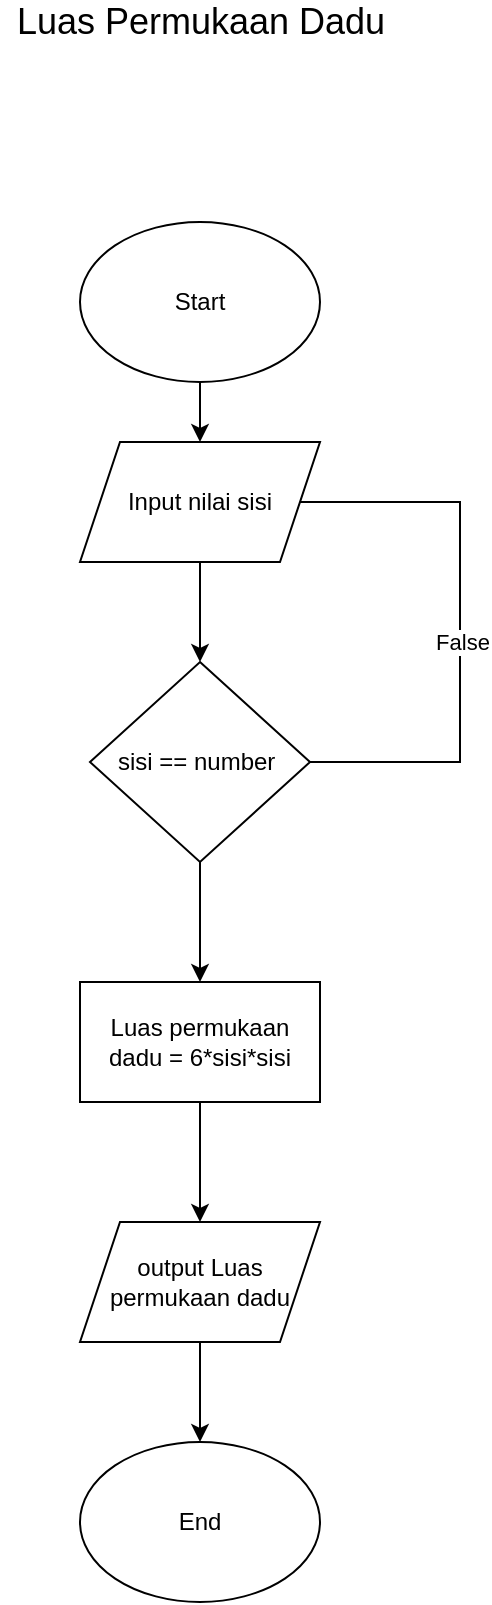 <mxfile version="16.2.6" type="device"><diagram id="TjwPGp6lcR9jb2z5CCGF" name="Page-1"><mxGraphModel dx="1209" dy="680" grid="1" gridSize="10" guides="1" tooltips="1" connect="1" arrows="1" fold="1" page="1" pageScale="1" pageWidth="850" pageHeight="1100" math="0" shadow="0"><root><mxCell id="0"/><mxCell id="1" parent="0"/><mxCell id="jcHp69MfwMfG5c_wW1ZX-3" value="" style="edgeStyle=orthogonalEdgeStyle;rounded=0;orthogonalLoop=1;jettySize=auto;html=1;" parent="1" source="jcHp69MfwMfG5c_wW1ZX-1" target="jcHp69MfwMfG5c_wW1ZX-2" edge="1"><mxGeometry relative="1" as="geometry"/></mxCell><mxCell id="jcHp69MfwMfG5c_wW1ZX-1" value="Start" style="ellipse;whiteSpace=wrap;html=1;" parent="1" vertex="1"><mxGeometry x="340" y="210" width="120" height="80" as="geometry"/></mxCell><mxCell id="jcHp69MfwMfG5c_wW1ZX-5" value="" style="edgeStyle=orthogonalEdgeStyle;rounded=0;orthogonalLoop=1;jettySize=auto;html=1;" parent="1" source="jcHp69MfwMfG5c_wW1ZX-2" target="jcHp69MfwMfG5c_wW1ZX-4" edge="1"><mxGeometry relative="1" as="geometry"/></mxCell><mxCell id="jcHp69MfwMfG5c_wW1ZX-2" value="Input nilai sisi" style="shape=parallelogram;perimeter=parallelogramPerimeter;whiteSpace=wrap;html=1;fixedSize=1;" parent="1" vertex="1"><mxGeometry x="340" y="320" width="120" height="60" as="geometry"/></mxCell><mxCell id="jcHp69MfwMfG5c_wW1ZX-11" value="" style="edgeStyle=orthogonalEdgeStyle;rounded=0;orthogonalLoop=1;jettySize=auto;html=1;" parent="1" source="jcHp69MfwMfG5c_wW1ZX-4" target="jcHp69MfwMfG5c_wW1ZX-10" edge="1"><mxGeometry relative="1" as="geometry"/></mxCell><mxCell id="jcHp69MfwMfG5c_wW1ZX-4" value="sisi == number&amp;nbsp;" style="rhombus;whiteSpace=wrap;html=1;" parent="1" vertex="1"><mxGeometry x="345" y="430" width="110" height="100" as="geometry"/></mxCell><mxCell id="jcHp69MfwMfG5c_wW1ZX-8" value="" style="endArrow=none;html=1;rounded=0;exitX=1;exitY=0.5;exitDx=0;exitDy=0;" parent="1" source="jcHp69MfwMfG5c_wW1ZX-4" target="jcHp69MfwMfG5c_wW1ZX-2" edge="1"><mxGeometry width="50" height="50" relative="1" as="geometry"><mxPoint x="470" y="480" as="sourcePoint"/><mxPoint x="490" y="430" as="targetPoint"/><Array as="points"><mxPoint x="530" y="480"/><mxPoint x="530" y="420"/><mxPoint x="530" y="350"/></Array></mxGeometry></mxCell><mxCell id="jcHp69MfwMfG5c_wW1ZX-9" value="False" style="edgeLabel;html=1;align=center;verticalAlign=middle;resizable=0;points=[];" parent="jcHp69MfwMfG5c_wW1ZX-8" vertex="1" connectable="0"><mxGeometry x="0.15" y="-1" relative="1" as="geometry"><mxPoint y="29" as="offset"/></mxGeometry></mxCell><mxCell id="jcHp69MfwMfG5c_wW1ZX-13" value="" style="edgeStyle=orthogonalEdgeStyle;rounded=0;orthogonalLoop=1;jettySize=auto;html=1;" parent="1" source="jcHp69MfwMfG5c_wW1ZX-10" target="jcHp69MfwMfG5c_wW1ZX-12" edge="1"><mxGeometry relative="1" as="geometry"/></mxCell><mxCell id="jcHp69MfwMfG5c_wW1ZX-10" value="Luas permukaan dadu = 6*sisi*sisi" style="rounded=0;whiteSpace=wrap;html=1;" parent="1" vertex="1"><mxGeometry x="340" y="590" width="120" height="60" as="geometry"/></mxCell><mxCell id="jcHp69MfwMfG5c_wW1ZX-15" value="" style="edgeStyle=orthogonalEdgeStyle;rounded=0;orthogonalLoop=1;jettySize=auto;html=1;" parent="1" source="jcHp69MfwMfG5c_wW1ZX-12" target="jcHp69MfwMfG5c_wW1ZX-14" edge="1"><mxGeometry relative="1" as="geometry"/></mxCell><mxCell id="jcHp69MfwMfG5c_wW1ZX-12" value="output Luas permukaan dadu" style="shape=parallelogram;perimeter=parallelogramPerimeter;whiteSpace=wrap;html=1;fixedSize=1;" parent="1" vertex="1"><mxGeometry x="340" y="710" width="120" height="60" as="geometry"/></mxCell><mxCell id="jcHp69MfwMfG5c_wW1ZX-14" value="End" style="ellipse;whiteSpace=wrap;html=1;" parent="1" vertex="1"><mxGeometry x="340" y="820" width="120" height="80" as="geometry"/></mxCell><mxCell id="jcHp69MfwMfG5c_wW1ZX-16" value="&lt;font style=&quot;font-size: 18px&quot;&gt;Luas Permukaan Dadu&lt;/font&gt;" style="text;html=1;align=center;verticalAlign=middle;resizable=0;points=[];autosize=1;strokeColor=none;fillColor=none;" parent="1" vertex="1"><mxGeometry x="300" y="100" width="200" height="20" as="geometry"/></mxCell></root></mxGraphModel></diagram></mxfile>